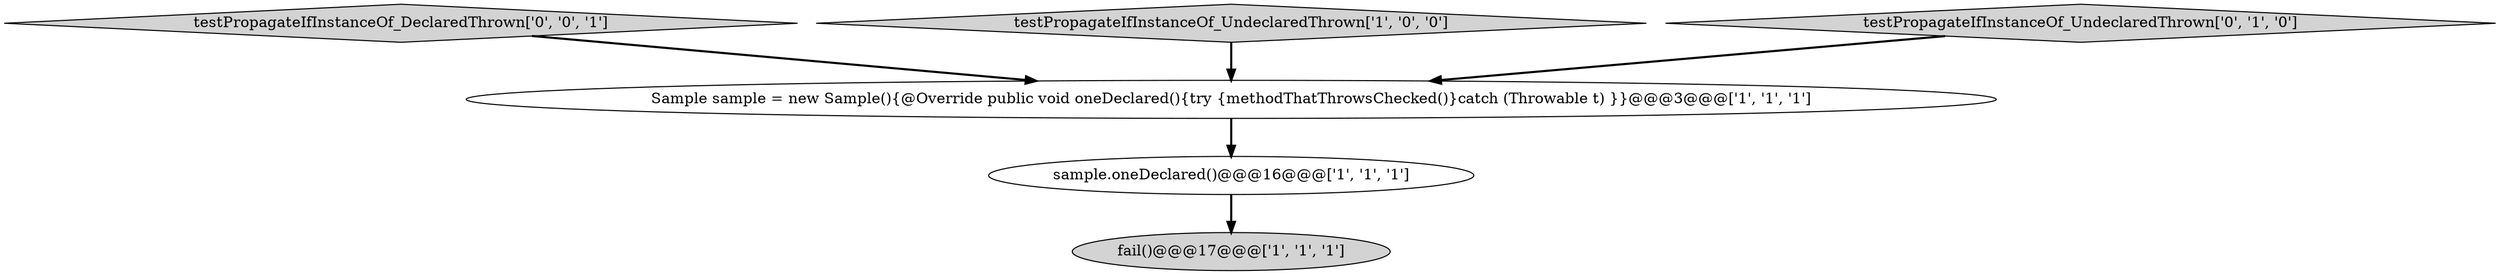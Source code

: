 digraph {
2 [style = filled, label = "fail()@@@17@@@['1', '1', '1']", fillcolor = lightgray, shape = ellipse image = "AAA0AAABBB1BBB"];
1 [style = filled, label = "sample.oneDeclared()@@@16@@@['1', '1', '1']", fillcolor = white, shape = ellipse image = "AAA0AAABBB1BBB"];
5 [style = filled, label = "testPropagateIfInstanceOf_DeclaredThrown['0', '0', '1']", fillcolor = lightgray, shape = diamond image = "AAA0AAABBB3BBB"];
0 [style = filled, label = "testPropagateIfInstanceOf_UndeclaredThrown['1', '0', '0']", fillcolor = lightgray, shape = diamond image = "AAA0AAABBB1BBB"];
4 [style = filled, label = "testPropagateIfInstanceOf_UndeclaredThrown['0', '1', '0']", fillcolor = lightgray, shape = diamond image = "AAA0AAABBB2BBB"];
3 [style = filled, label = "Sample sample = new Sample(){@Override public void oneDeclared(){try {methodThatThrowsChecked()}catch (Throwable t) }}@@@3@@@['1', '1', '1']", fillcolor = white, shape = ellipse image = "AAA0AAABBB1BBB"];
5->3 [style = bold, label=""];
0->3 [style = bold, label=""];
4->3 [style = bold, label=""];
1->2 [style = bold, label=""];
3->1 [style = bold, label=""];
}
